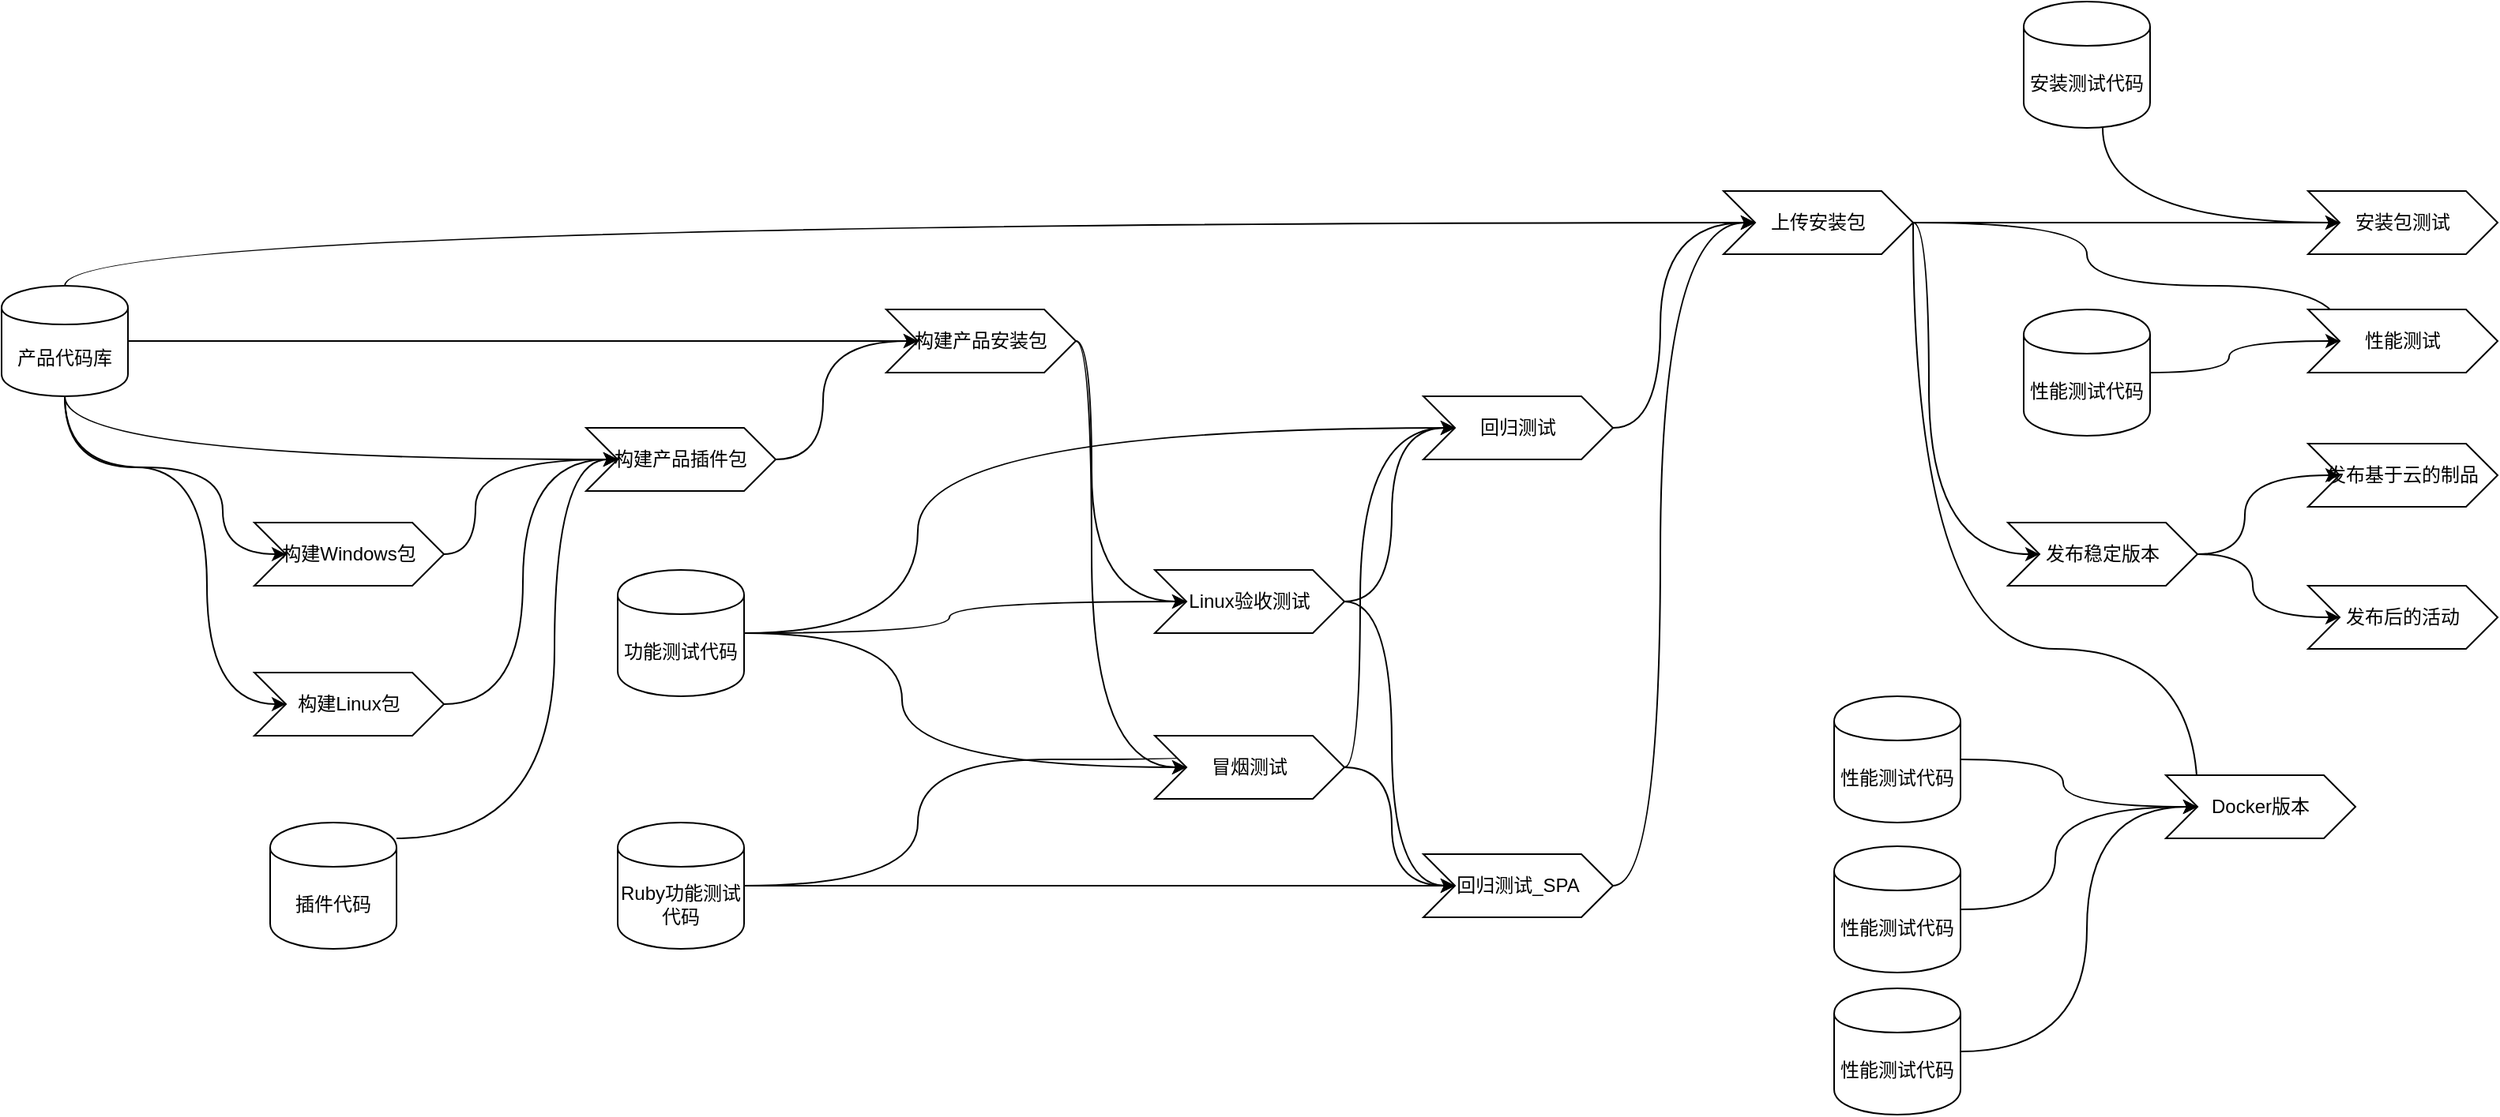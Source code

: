 <mxfile version="12.6.5" type="device"><diagram id="QdGkrV2R-Xbki3VHbBd-" name="Page-1"><mxGraphModel dx="1038" dy="3907" grid="1" gridSize="10" guides="1" tooltips="1" connect="1" arrows="1" fold="1" page="1" pageScale="1" pageWidth="2339" pageHeight="3300" math="0" shadow="0"><root><mxCell id="0"/><mxCell id="1" parent="0"/><mxCell id="u7FiPD-EFVplKpSASecL-5" style="edgeStyle=orthogonalEdgeStyle;curved=1;rounded=0;orthogonalLoop=1;jettySize=auto;html=1;entryX=0;entryY=0.5;entryDx=0;entryDy=0;" edge="1" parent="1" source="u7FiPD-EFVplKpSASecL-1" target="u7FiPD-EFVplKpSASecL-3"><mxGeometry relative="1" as="geometry"><Array as="points"><mxPoint x="200" y="175"/><mxPoint x="200" y="230"/></Array></mxGeometry></mxCell><mxCell id="u7FiPD-EFVplKpSASecL-6" style="edgeStyle=orthogonalEdgeStyle;rounded=0;orthogonalLoop=1;jettySize=auto;html=1;entryX=0;entryY=0.5;entryDx=0;entryDy=0;curved=1;" edge="1" parent="1" source="u7FiPD-EFVplKpSASecL-1" target="u7FiPD-EFVplKpSASecL-4"><mxGeometry relative="1" as="geometry"><Array as="points"><mxPoint x="190" y="175"/><mxPoint x="190" y="325"/></Array></mxGeometry></mxCell><mxCell id="u7FiPD-EFVplKpSASecL-10" style="edgeStyle=orthogonalEdgeStyle;curved=1;rounded=0;orthogonalLoop=1;jettySize=auto;html=1;entryX=0;entryY=0.5;entryDx=0;entryDy=0;" edge="1" parent="1" source="u7FiPD-EFVplKpSASecL-1" target="u7FiPD-EFVplKpSASecL-2"><mxGeometry relative="1" as="geometry"><Array as="points"><mxPoint x="100" y="170"/></Array></mxGeometry></mxCell><mxCell id="u7FiPD-EFVplKpSASecL-14" style="edgeStyle=orthogonalEdgeStyle;curved=1;rounded=0;orthogonalLoop=1;jettySize=auto;html=1;" edge="1" parent="1" source="u7FiPD-EFVplKpSASecL-1" target="u7FiPD-EFVplKpSASecL-12"><mxGeometry relative="1" as="geometry"/></mxCell><mxCell id="u7FiPD-EFVplKpSASecL-36" style="edgeStyle=orthogonalEdgeStyle;curved=1;rounded=0;orthogonalLoop=1;jettySize=auto;html=1;entryX=0;entryY=0.5;entryDx=0;entryDy=0;" edge="1" parent="1" source="u7FiPD-EFVplKpSASecL-1" target="u7FiPD-EFVplKpSASecL-32"><mxGeometry relative="1" as="geometry"><Array as="points"><mxPoint x="100" y="20"/></Array></mxGeometry></mxCell><mxCell id="u7FiPD-EFVplKpSASecL-1" value="产品代码库" style="shape=cylinder;whiteSpace=wrap;html=1;boundedLbl=1;backgroundOutline=1;" vertex="1" parent="1"><mxGeometry x="60" y="60" width="80" height="70" as="geometry"/></mxCell><mxCell id="u7FiPD-EFVplKpSASecL-13" style="edgeStyle=orthogonalEdgeStyle;curved=1;rounded=0;orthogonalLoop=1;jettySize=auto;html=1;entryX=0;entryY=0.5;entryDx=0;entryDy=0;" edge="1" parent="1" source="u7FiPD-EFVplKpSASecL-2" target="u7FiPD-EFVplKpSASecL-12"><mxGeometry relative="1" as="geometry"><Array as="points"><mxPoint x="580" y="170"/><mxPoint x="580" y="95"/></Array></mxGeometry></mxCell><mxCell id="u7FiPD-EFVplKpSASecL-2" value="构建产品插件包" style="shape=step;perimeter=stepPerimeter;whiteSpace=wrap;html=1;fixedSize=1;" vertex="1" parent="1"><mxGeometry x="430" y="150" width="120" height="40" as="geometry"/></mxCell><mxCell id="u7FiPD-EFVplKpSASecL-8" style="edgeStyle=orthogonalEdgeStyle;curved=1;rounded=0;orthogonalLoop=1;jettySize=auto;html=1;entryX=0;entryY=0.5;entryDx=0;entryDy=0;" edge="1" parent="1" source="u7FiPD-EFVplKpSASecL-3" target="u7FiPD-EFVplKpSASecL-2"><mxGeometry relative="1" as="geometry"><Array as="points"><mxPoint x="360" y="230"/><mxPoint x="360" y="170"/></Array></mxGeometry></mxCell><mxCell id="u7FiPD-EFVplKpSASecL-3" value="构建Windows包" style="shape=step;perimeter=stepPerimeter;whiteSpace=wrap;html=1;fixedSize=1;" vertex="1" parent="1"><mxGeometry x="220" y="210" width="120" height="40" as="geometry"/></mxCell><mxCell id="u7FiPD-EFVplKpSASecL-9" style="edgeStyle=orthogonalEdgeStyle;curved=1;rounded=0;orthogonalLoop=1;jettySize=auto;html=1;entryX=0;entryY=0.5;entryDx=0;entryDy=0;" edge="1" parent="1" source="u7FiPD-EFVplKpSASecL-4" target="u7FiPD-EFVplKpSASecL-2"><mxGeometry relative="1" as="geometry"><Array as="points"><mxPoint x="390" y="325"/><mxPoint x="390" y="170"/></Array></mxGeometry></mxCell><mxCell id="u7FiPD-EFVplKpSASecL-4" value="构建Linux包" style="shape=step;perimeter=stepPerimeter;whiteSpace=wrap;html=1;fixedSize=1;" vertex="1" parent="1"><mxGeometry x="220" y="305" width="120" height="40" as="geometry"/></mxCell><mxCell id="u7FiPD-EFVplKpSASecL-11" style="edgeStyle=orthogonalEdgeStyle;curved=1;rounded=0;orthogonalLoop=1;jettySize=auto;html=1;entryX=0;entryY=0.5;entryDx=0;entryDy=0;" edge="1" parent="1" source="u7FiPD-EFVplKpSASecL-7" target="u7FiPD-EFVplKpSASecL-2"><mxGeometry relative="1" as="geometry"><Array as="points"><mxPoint x="410" y="410"/><mxPoint x="410" y="170"/></Array></mxGeometry></mxCell><mxCell id="u7FiPD-EFVplKpSASecL-7" value="插件代码" style="shape=cylinder;whiteSpace=wrap;html=1;boundedLbl=1;backgroundOutline=1;" vertex="1" parent="1"><mxGeometry x="230" y="400" width="80" height="80" as="geometry"/></mxCell><mxCell id="u7FiPD-EFVplKpSASecL-18" style="edgeStyle=orthogonalEdgeStyle;curved=1;rounded=0;orthogonalLoop=1;jettySize=auto;html=1;entryX=0;entryY=0.5;entryDx=0;entryDy=0;" edge="1" parent="1" source="u7FiPD-EFVplKpSASecL-12" target="u7FiPD-EFVplKpSASecL-17"><mxGeometry relative="1" as="geometry"><Array as="points"><mxPoint x="750" y="95"/><mxPoint x="750" y="260"/></Array></mxGeometry></mxCell><mxCell id="u7FiPD-EFVplKpSASecL-24" style="edgeStyle=orthogonalEdgeStyle;curved=1;rounded=0;orthogonalLoop=1;jettySize=auto;html=1;entryX=0;entryY=0.5;entryDx=0;entryDy=0;" edge="1" parent="1" source="u7FiPD-EFVplKpSASecL-12" target="u7FiPD-EFVplKpSASecL-19"><mxGeometry relative="1" as="geometry"><Array as="points"><mxPoint x="750" y="95"/><mxPoint x="750" y="365"/></Array></mxGeometry></mxCell><mxCell id="u7FiPD-EFVplKpSASecL-12" value="构建产品安装包" style="shape=step;perimeter=stepPerimeter;whiteSpace=wrap;html=1;fixedSize=1;" vertex="1" parent="1"><mxGeometry x="620" y="75" width="120" height="40" as="geometry"/></mxCell><mxCell id="u7FiPD-EFVplKpSASecL-21" style="edgeStyle=orthogonalEdgeStyle;curved=1;rounded=0;orthogonalLoop=1;jettySize=auto;html=1;entryX=0;entryY=0.5;entryDx=0;entryDy=0;" edge="1" parent="1" source="u7FiPD-EFVplKpSASecL-15" target="u7FiPD-EFVplKpSASecL-20"><mxGeometry relative="1" as="geometry"><Array as="points"><mxPoint x="640" y="280"/><mxPoint x="640" y="150"/></Array></mxGeometry></mxCell><mxCell id="u7FiPD-EFVplKpSASecL-22" style="edgeStyle=orthogonalEdgeStyle;curved=1;rounded=0;orthogonalLoop=1;jettySize=auto;html=1;entryX=0;entryY=0.5;entryDx=0;entryDy=0;" edge="1" parent="1" source="u7FiPD-EFVplKpSASecL-15" target="u7FiPD-EFVplKpSASecL-17"><mxGeometry relative="1" as="geometry"/></mxCell><mxCell id="u7FiPD-EFVplKpSASecL-23" style="edgeStyle=orthogonalEdgeStyle;curved=1;rounded=0;orthogonalLoop=1;jettySize=auto;html=1;entryX=0;entryY=0.5;entryDx=0;entryDy=0;" edge="1" parent="1" source="u7FiPD-EFVplKpSASecL-15" target="u7FiPD-EFVplKpSASecL-19"><mxGeometry relative="1" as="geometry"><Array as="points"><mxPoint x="630" y="280"/><mxPoint x="630" y="365"/></Array></mxGeometry></mxCell><mxCell id="u7FiPD-EFVplKpSASecL-15" value="功能测试代码" style="shape=cylinder;whiteSpace=wrap;html=1;boundedLbl=1;backgroundOutline=1;" vertex="1" parent="1"><mxGeometry x="450" y="240" width="80" height="80" as="geometry"/></mxCell><mxCell id="u7FiPD-EFVplKpSASecL-26" style="edgeStyle=orthogonalEdgeStyle;curved=1;rounded=0;orthogonalLoop=1;jettySize=auto;html=1;entryX=0;entryY=0.5;entryDx=0;entryDy=0;" edge="1" parent="1" source="u7FiPD-EFVplKpSASecL-16" target="u7FiPD-EFVplKpSASecL-19"><mxGeometry relative="1" as="geometry"><Array as="points"><mxPoint x="640" y="440"/><mxPoint x="640" y="360"/><mxPoint x="810" y="360"/></Array></mxGeometry></mxCell><mxCell id="u7FiPD-EFVplKpSASecL-27" style="edgeStyle=orthogonalEdgeStyle;curved=1;rounded=0;orthogonalLoop=1;jettySize=auto;html=1;entryX=0;entryY=0.5;entryDx=0;entryDy=0;" edge="1" parent="1" source="u7FiPD-EFVplKpSASecL-16" target="u7FiPD-EFVplKpSASecL-25"><mxGeometry relative="1" as="geometry"/></mxCell><mxCell id="u7FiPD-EFVplKpSASecL-16" value="Ruby功能测试代码" style="shape=cylinder;whiteSpace=wrap;html=1;boundedLbl=1;backgroundOutline=1;" vertex="1" parent="1"><mxGeometry x="450" y="400" width="80" height="80" as="geometry"/></mxCell><mxCell id="u7FiPD-EFVplKpSASecL-28" style="edgeStyle=orthogonalEdgeStyle;curved=1;rounded=0;orthogonalLoop=1;jettySize=auto;html=1;entryX=0;entryY=0.5;entryDx=0;entryDy=0;" edge="1" parent="1" source="u7FiPD-EFVplKpSASecL-17" target="u7FiPD-EFVplKpSASecL-20"><mxGeometry relative="1" as="geometry"><Array as="points"><mxPoint x="940" y="260"/><mxPoint x="940" y="150"/></Array></mxGeometry></mxCell><mxCell id="u7FiPD-EFVplKpSASecL-29" style="edgeStyle=orthogonalEdgeStyle;curved=1;rounded=0;orthogonalLoop=1;jettySize=auto;html=1;entryX=0;entryY=0.5;entryDx=0;entryDy=0;" edge="1" parent="1" source="u7FiPD-EFVplKpSASecL-17" target="u7FiPD-EFVplKpSASecL-25"><mxGeometry relative="1" as="geometry"><Array as="points"><mxPoint x="940" y="260"/><mxPoint x="940" y="440"/></Array></mxGeometry></mxCell><mxCell id="u7FiPD-EFVplKpSASecL-17" value="Linux验收测试" style="shape=step;perimeter=stepPerimeter;whiteSpace=wrap;html=1;fixedSize=1;" vertex="1" parent="1"><mxGeometry x="790" y="240" width="120" height="40" as="geometry"/></mxCell><mxCell id="u7FiPD-EFVplKpSASecL-30" style="edgeStyle=orthogonalEdgeStyle;curved=1;rounded=0;orthogonalLoop=1;jettySize=auto;html=1;" edge="1" parent="1" source="u7FiPD-EFVplKpSASecL-19"><mxGeometry relative="1" as="geometry"><mxPoint x="980" y="440" as="targetPoint"/><Array as="points"><mxPoint x="940" y="365"/><mxPoint x="940" y="440"/></Array></mxGeometry></mxCell><mxCell id="u7FiPD-EFVplKpSASecL-31" style="edgeStyle=orthogonalEdgeStyle;curved=1;rounded=0;orthogonalLoop=1;jettySize=auto;html=1;" edge="1" parent="1" source="u7FiPD-EFVplKpSASecL-19"><mxGeometry relative="1" as="geometry"><mxPoint x="980" y="150" as="targetPoint"/><Array as="points"><mxPoint x="920" y="365"/><mxPoint x="920" y="150"/></Array></mxGeometry></mxCell><mxCell id="u7FiPD-EFVplKpSASecL-19" value="冒烟测试" style="shape=step;perimeter=stepPerimeter;whiteSpace=wrap;html=1;fixedSize=1;" vertex="1" parent="1"><mxGeometry x="790" y="345" width="120" height="40" as="geometry"/></mxCell><mxCell id="u7FiPD-EFVplKpSASecL-34" style="edgeStyle=orthogonalEdgeStyle;curved=1;rounded=0;orthogonalLoop=1;jettySize=auto;html=1;entryX=0;entryY=0.5;entryDx=0;entryDy=0;" edge="1" parent="1" source="u7FiPD-EFVplKpSASecL-20" target="u7FiPD-EFVplKpSASecL-32"><mxGeometry relative="1" as="geometry"><Array as="points"><mxPoint x="1110" y="150"/><mxPoint x="1110" y="20"/></Array></mxGeometry></mxCell><mxCell id="u7FiPD-EFVplKpSASecL-20" value="回归测试" style="shape=step;perimeter=stepPerimeter;whiteSpace=wrap;html=1;fixedSize=1;" vertex="1" parent="1"><mxGeometry x="960" y="130" width="120" height="40" as="geometry"/></mxCell><mxCell id="u7FiPD-EFVplKpSASecL-35" style="edgeStyle=orthogonalEdgeStyle;curved=1;rounded=0;orthogonalLoop=1;jettySize=auto;html=1;entryX=0;entryY=0.5;entryDx=0;entryDy=0;" edge="1" parent="1" source="u7FiPD-EFVplKpSASecL-25" target="u7FiPD-EFVplKpSASecL-32"><mxGeometry relative="1" as="geometry"><Array as="points"><mxPoint x="1110" y="440"/><mxPoint x="1110" y="20"/></Array></mxGeometry></mxCell><mxCell id="u7FiPD-EFVplKpSASecL-25" value="回归测试_SPA" style="shape=step;perimeter=stepPerimeter;whiteSpace=wrap;html=1;fixedSize=1;" vertex="1" parent="1"><mxGeometry x="960" y="420" width="120" height="40" as="geometry"/></mxCell><mxCell id="u7FiPD-EFVplKpSASecL-40" style="edgeStyle=orthogonalEdgeStyle;curved=1;rounded=0;orthogonalLoop=1;jettySize=auto;html=1;entryX=0;entryY=0.5;entryDx=0;entryDy=0;" edge="1" parent="1" source="u7FiPD-EFVplKpSASecL-32" target="u7FiPD-EFVplKpSASecL-38"><mxGeometry relative="1" as="geometry"/></mxCell><mxCell id="u7FiPD-EFVplKpSASecL-44" style="edgeStyle=orthogonalEdgeStyle;curved=1;rounded=0;orthogonalLoop=1;jettySize=auto;html=1;entryX=0;entryY=0.5;entryDx=0;entryDy=0;" edge="1" parent="1" source="u7FiPD-EFVplKpSASecL-32" target="u7FiPD-EFVplKpSASecL-41"><mxGeometry relative="1" as="geometry"><Array as="points"><mxPoint x="1380" y="20"/><mxPoint x="1380" y="60"/><mxPoint x="1540" y="60"/></Array></mxGeometry></mxCell><mxCell id="u7FiPD-EFVplKpSASecL-46" style="edgeStyle=orthogonalEdgeStyle;curved=1;rounded=0;orthogonalLoop=1;jettySize=auto;html=1;entryX=0;entryY=0.5;entryDx=0;entryDy=0;" edge="1" parent="1" source="u7FiPD-EFVplKpSASecL-32" target="u7FiPD-EFVplKpSASecL-45"><mxGeometry relative="1" as="geometry"><Array as="points"><mxPoint x="1280" y="20"/><mxPoint x="1280" y="230"/></Array></mxGeometry></mxCell><mxCell id="u7FiPD-EFVplKpSASecL-55" style="edgeStyle=orthogonalEdgeStyle;curved=1;rounded=0;orthogonalLoop=1;jettySize=auto;html=1;entryX=0;entryY=0.5;entryDx=0;entryDy=0;" edge="1" parent="1" source="u7FiPD-EFVplKpSASecL-32" target="u7FiPD-EFVplKpSASecL-51"><mxGeometry relative="1" as="geometry"><Array as="points"><mxPoint x="1270" y="290"/><mxPoint x="1450" y="290"/></Array></mxGeometry></mxCell><mxCell id="u7FiPD-EFVplKpSASecL-32" value="上传安装包" style="shape=step;perimeter=stepPerimeter;whiteSpace=wrap;html=1;fixedSize=1;" vertex="1" parent="1"><mxGeometry x="1150" width="120" height="40" as="geometry"/></mxCell><mxCell id="u7FiPD-EFVplKpSASecL-39" style="edgeStyle=orthogonalEdgeStyle;curved=1;rounded=0;orthogonalLoop=1;jettySize=auto;html=1;entryX=0;entryY=0.5;entryDx=0;entryDy=0;" edge="1" parent="1" source="u7FiPD-EFVplKpSASecL-37" target="u7FiPD-EFVplKpSASecL-38"><mxGeometry relative="1" as="geometry"><Array as="points"><mxPoint x="1390" y="20"/></Array></mxGeometry></mxCell><mxCell id="u7FiPD-EFVplKpSASecL-37" value="安装测试代码" style="shape=cylinder;whiteSpace=wrap;html=1;boundedLbl=1;backgroundOutline=1;" vertex="1" parent="1"><mxGeometry x="1340" y="-120" width="80" height="80" as="geometry"/></mxCell><mxCell id="u7FiPD-EFVplKpSASecL-38" value="安装包测试" style="shape=step;perimeter=stepPerimeter;whiteSpace=wrap;html=1;fixedSize=1;" vertex="1" parent="1"><mxGeometry x="1520" width="120" height="40" as="geometry"/></mxCell><mxCell id="u7FiPD-EFVplKpSASecL-41" value="性能测试" style="shape=step;perimeter=stepPerimeter;whiteSpace=wrap;html=1;fixedSize=1;" vertex="1" parent="1"><mxGeometry x="1520" y="75" width="120" height="40" as="geometry"/></mxCell><mxCell id="u7FiPD-EFVplKpSASecL-43" style="edgeStyle=orthogonalEdgeStyle;curved=1;rounded=0;orthogonalLoop=1;jettySize=auto;html=1;entryX=0;entryY=0.5;entryDx=0;entryDy=0;" edge="1" parent="1" source="u7FiPD-EFVplKpSASecL-42" target="u7FiPD-EFVplKpSASecL-41"><mxGeometry relative="1" as="geometry"/></mxCell><mxCell id="u7FiPD-EFVplKpSASecL-42" value="性能测试代码" style="shape=cylinder;whiteSpace=wrap;html=1;boundedLbl=1;backgroundOutline=1;" vertex="1" parent="1"><mxGeometry x="1340" y="75" width="80" height="80" as="geometry"/></mxCell><mxCell id="u7FiPD-EFVplKpSASecL-49" style="edgeStyle=orthogonalEdgeStyle;curved=1;rounded=0;orthogonalLoop=1;jettySize=auto;html=1;entryX=0;entryY=0.5;entryDx=0;entryDy=0;" edge="1" parent="1" source="u7FiPD-EFVplKpSASecL-45" target="u7FiPD-EFVplKpSASecL-47"><mxGeometry relative="1" as="geometry"><Array as="points"><mxPoint x="1480" y="230"/><mxPoint x="1480" y="180"/></Array></mxGeometry></mxCell><mxCell id="u7FiPD-EFVplKpSASecL-50" style="edgeStyle=orthogonalEdgeStyle;curved=1;rounded=0;orthogonalLoop=1;jettySize=auto;html=1;entryX=0;entryY=0.5;entryDx=0;entryDy=0;" edge="1" parent="1" source="u7FiPD-EFVplKpSASecL-45" target="u7FiPD-EFVplKpSASecL-48"><mxGeometry relative="1" as="geometry"/></mxCell><mxCell id="u7FiPD-EFVplKpSASecL-45" value="发布稳定版本" style="shape=step;perimeter=stepPerimeter;whiteSpace=wrap;html=1;fixedSize=1;" vertex="1" parent="1"><mxGeometry x="1330" y="210" width="120" height="40" as="geometry"/></mxCell><mxCell id="u7FiPD-EFVplKpSASecL-47" value="发布基于云的制品" style="shape=step;perimeter=stepPerimeter;whiteSpace=wrap;html=1;fixedSize=1;" vertex="1" parent="1"><mxGeometry x="1520" y="160" width="120" height="40" as="geometry"/></mxCell><mxCell id="u7FiPD-EFVplKpSASecL-48" value="发布后的活动" style="shape=step;perimeter=stepPerimeter;whiteSpace=wrap;html=1;fixedSize=1;" vertex="1" parent="1"><mxGeometry x="1520" y="250" width="120" height="40" as="geometry"/></mxCell><mxCell id="u7FiPD-EFVplKpSASecL-51" value="Docker版本" style="shape=step;perimeter=stepPerimeter;whiteSpace=wrap;html=1;fixedSize=1;" vertex="1" parent="1"><mxGeometry x="1430" y="370" width="120" height="40" as="geometry"/></mxCell><mxCell id="u7FiPD-EFVplKpSASecL-56" style="edgeStyle=orthogonalEdgeStyle;curved=1;rounded=0;orthogonalLoop=1;jettySize=auto;html=1;" edge="1" parent="1" source="u7FiPD-EFVplKpSASecL-52" target="u7FiPD-EFVplKpSASecL-51"><mxGeometry relative="1" as="geometry"/></mxCell><mxCell id="u7FiPD-EFVplKpSASecL-52" value="性能测试代码" style="shape=cylinder;whiteSpace=wrap;html=1;boundedLbl=1;backgroundOutline=1;" vertex="1" parent="1"><mxGeometry x="1220" y="320" width="80" height="80" as="geometry"/></mxCell><mxCell id="u7FiPD-EFVplKpSASecL-57" style="edgeStyle=orthogonalEdgeStyle;curved=1;rounded=0;orthogonalLoop=1;jettySize=auto;html=1;" edge="1" parent="1" source="u7FiPD-EFVplKpSASecL-53"><mxGeometry relative="1" as="geometry"><mxPoint x="1450" y="390" as="targetPoint"/><Array as="points"><mxPoint x="1360" y="455"/><mxPoint x="1360" y="390"/></Array></mxGeometry></mxCell><mxCell id="u7FiPD-EFVplKpSASecL-53" value="性能测试代码" style="shape=cylinder;whiteSpace=wrap;html=1;boundedLbl=1;backgroundOutline=1;" vertex="1" parent="1"><mxGeometry x="1220" y="415" width="80" height="80" as="geometry"/></mxCell><mxCell id="u7FiPD-EFVplKpSASecL-58" style="edgeStyle=orthogonalEdgeStyle;curved=1;rounded=0;orthogonalLoop=1;jettySize=auto;html=1;entryX=0;entryY=0.5;entryDx=0;entryDy=0;" edge="1" parent="1" source="u7FiPD-EFVplKpSASecL-54" target="u7FiPD-EFVplKpSASecL-51"><mxGeometry relative="1" as="geometry"><Array as="points"><mxPoint x="1380" y="545"/><mxPoint x="1380" y="390"/></Array></mxGeometry></mxCell><mxCell id="u7FiPD-EFVplKpSASecL-54" value="性能测试代码" style="shape=cylinder;whiteSpace=wrap;html=1;boundedLbl=1;backgroundOutline=1;" vertex="1" parent="1"><mxGeometry x="1220" y="505" width="80" height="80" as="geometry"/></mxCell></root></mxGraphModel></diagram></mxfile>